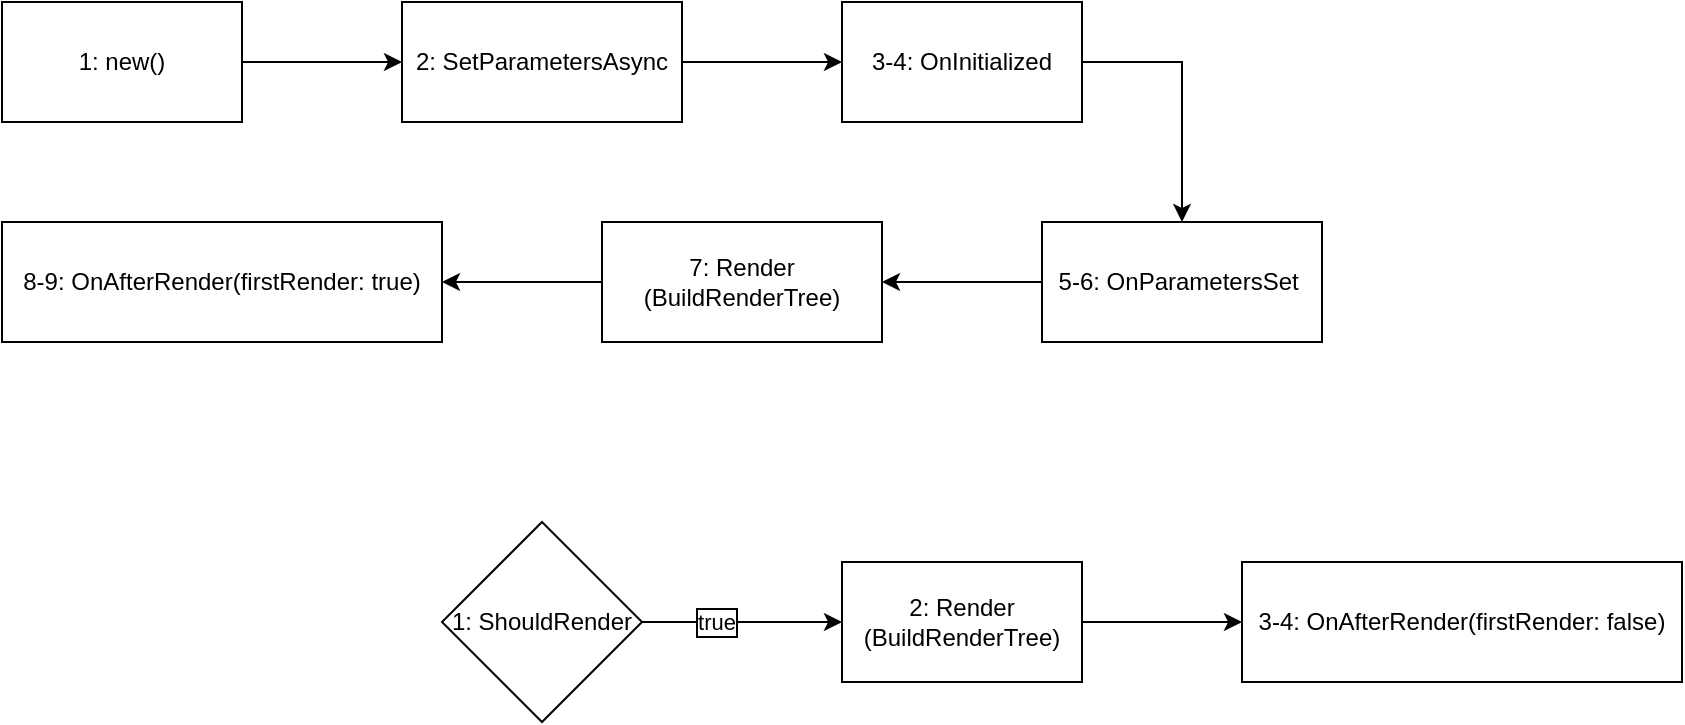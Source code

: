 <mxfile version="14.0.1" type="google" pages="2"><diagram id="kfFbmabrpQI2QPI95YD_" name="Blazor Lifecycle"><mxGraphModel dx="1822" dy="804" grid="1" gridSize="10" guides="1" tooltips="1" connect="1" arrows="1" fold="1" page="0" pageScale="1" pageWidth="850" pageHeight="1100" math="0" shadow="0"><root><mxCell id="0"/><mxCell id="1" parent="0"/><mxCell id="4UmyP0wTk6ItMPKPrBVh-3" value="" style="edgeStyle=orthogonalEdgeStyle;rounded=0;orthogonalLoop=1;jettySize=auto;html=1;" parent="1" source="4UmyP0wTk6ItMPKPrBVh-1" target="4UmyP0wTk6ItMPKPrBVh-2" edge="1"><mxGeometry relative="1" as="geometry"/></mxCell><mxCell id="4UmyP0wTk6ItMPKPrBVh-4" value="true" style="edgeLabel;html=1;align=center;verticalAlign=middle;resizable=0;points=[];labelBorderColor=#000000;" parent="4UmyP0wTk6ItMPKPrBVh-3" vertex="1" connectable="0"><mxGeometry x="-0.26" relative="1" as="geometry"><mxPoint as="offset"/></mxGeometry></mxCell><mxCell id="4UmyP0wTk6ItMPKPrBVh-1" value="&lt;div&gt;1: ShouldRender&lt;/div&gt;" style="rhombus;whiteSpace=wrap;html=1;" parent="1" vertex="1"><mxGeometry x="80" y="460" width="100" height="100" as="geometry"/></mxCell><mxCell id="4UmyP0wTk6ItMPKPrBVh-8" value="" style="edgeStyle=orthogonalEdgeStyle;rounded=0;orthogonalLoop=1;jettySize=auto;html=1;" parent="1" source="4UmyP0wTk6ItMPKPrBVh-2" target="4UmyP0wTk6ItMPKPrBVh-7" edge="1"><mxGeometry relative="1" as="geometry"/></mxCell><mxCell id="4UmyP0wTk6ItMPKPrBVh-2" value="2: Render&lt;br&gt;(BuildRenderTree)" style="rounded=0;whiteSpace=wrap;html=1;" parent="1" vertex="1"><mxGeometry x="280" y="480" width="120" height="60" as="geometry"/></mxCell><mxCell id="4UmyP0wTk6ItMPKPrBVh-7" value="3-4: OnAfterRender(firstRender: false)" style="whiteSpace=wrap;html=1;rounded=0;" parent="1" vertex="1"><mxGeometry x="480" y="480" width="220" height="60" as="geometry"/></mxCell><mxCell id="4UmyP0wTk6ItMPKPrBVh-12" value="" style="edgeStyle=orthogonalEdgeStyle;rounded=0;orthogonalLoop=1;jettySize=auto;html=1;" parent="1" source="4UmyP0wTk6ItMPKPrBVh-13" target="4UmyP0wTk6ItMPKPrBVh-14" edge="1"><mxGeometry relative="1" as="geometry"/></mxCell><mxCell id="4UmyP0wTk6ItMPKPrBVh-13" value="2: SetParametersAsync" style="rounded=0;whiteSpace=wrap;html=1;" parent="1" vertex="1"><mxGeometry x="60" y="200" width="140" height="60" as="geometry"/></mxCell><mxCell id="4UmyP0wTk6ItMPKPrBVh-16" value="" style="edgeStyle=orthogonalEdgeStyle;rounded=0;orthogonalLoop=1;jettySize=auto;html=1;exitX=1;exitY=0.5;exitDx=0;exitDy=0;" parent="1" source="4UmyP0wTk6ItMPKPrBVh-14" target="4UmyP0wTk6ItMPKPrBVh-15" edge="1"><mxGeometry relative="1" as="geometry"/></mxCell><mxCell id="4UmyP0wTk6ItMPKPrBVh-14" value="3-4: OnInitialized" style="whiteSpace=wrap;html=1;rounded=0;" parent="1" vertex="1"><mxGeometry x="280" y="200" width="120" height="60" as="geometry"/></mxCell><mxCell id="4UmyP0wTk6ItMPKPrBVh-18" style="edgeStyle=orthogonalEdgeStyle;rounded=0;orthogonalLoop=1;jettySize=auto;html=1;" parent="1" source="4UmyP0wTk6ItMPKPrBVh-15" target="4UmyP0wTk6ItMPKPrBVh-17" edge="1"><mxGeometry relative="1" as="geometry"/></mxCell><mxCell id="4UmyP0wTk6ItMPKPrBVh-15" value="5-6: OnParametersSet&amp;nbsp;" style="whiteSpace=wrap;html=1;rounded=0;" parent="1" vertex="1"><mxGeometry x="380" y="310" width="140" height="60" as="geometry"/></mxCell><mxCell id="4UmyP0wTk6ItMPKPrBVh-20" value="" style="edgeStyle=orthogonalEdgeStyle;rounded=0;orthogonalLoop=1;jettySize=auto;html=1;" parent="1" source="4UmyP0wTk6ItMPKPrBVh-17" target="4UmyP0wTk6ItMPKPrBVh-19" edge="1"><mxGeometry relative="1" as="geometry"/></mxCell><mxCell id="4UmyP0wTk6ItMPKPrBVh-17" value="7: Render&lt;br&gt;(BuildRenderTree)" style="rounded=0;whiteSpace=wrap;html=1;" parent="1" vertex="1"><mxGeometry x="160" y="310" width="140" height="60" as="geometry"/></mxCell><mxCell id="4UmyP0wTk6ItMPKPrBVh-19" value="8-9: OnAfterRender(firstRender: true)" style="whiteSpace=wrap;html=1;rounded=0;" parent="1" vertex="1"><mxGeometry x="-140" y="310" width="220" height="60" as="geometry"/></mxCell><mxCell id="4UmyP0wTk6ItMPKPrBVh-22" style="edgeStyle=orthogonalEdgeStyle;rounded=0;orthogonalLoop=1;jettySize=auto;html=1;" parent="1" source="4UmyP0wTk6ItMPKPrBVh-21" target="4UmyP0wTk6ItMPKPrBVh-13" edge="1"><mxGeometry relative="1" as="geometry"/></mxCell><mxCell id="4UmyP0wTk6ItMPKPrBVh-21" value="1: new()" style="rounded=0;whiteSpace=wrap;html=1;" parent="1" vertex="1"><mxGeometry x="-140" y="200" width="120" height="60" as="geometry"/></mxCell></root></mxGraphModel></diagram><diagram id="v14BvqubUmxG3NQIy7OS" name="MVU"><mxGraphModel dx="1822" dy="804" grid="1" gridSize="10" guides="1" tooltips="1" connect="1" arrows="1" fold="1" page="0" pageScale="1" pageWidth="850" pageHeight="1100" math="0" shadow="0"><root><mxCell id="HLnCGCpq56712fp0L6xb-0"/><mxCell id="HLnCGCpq56712fp0L6xb-1" parent="HLnCGCpq56712fp0L6xb-0"/><mxCell id="HLnCGCpq56712fp0L6xb-19" value="" style="rounded=0;whiteSpace=wrap;html=1;labelBackgroundColor=none;strokeColor=#000000;dashed=1;fillColor=none;" parent="HLnCGCpq56712fp0L6xb-1" vertex="1"><mxGeometry x="-100" y="20" width="720" height="200" as="geometry"/></mxCell><mxCell id="HLnCGCpq56712fp0L6xb-2" value="The state is initialized" style="rounded=0;whiteSpace=wrap;html=1;" parent="HLnCGCpq56712fp0L6xb-1" vertex="1"><mxGeometry x="-360" y="80" width="120" height="60" as="geometry"/></mxCell><mxCell id="HLnCGCpq56712fp0L6xb-6" style="edgeStyle=orthogonalEdgeStyle;rounded=0;orthogonalLoop=1;jettySize=auto;html=1;" parent="HLnCGCpq56712fp0L6xb-1" source="HLnCGCpq56712fp0L6xb-2" target="HLnCGCpq56712fp0L6xb-9" edge="1"><mxGeometry relative="1" as="geometry"><mxPoint x="120" y="110" as="sourcePoint"/></mxGeometry></mxCell><mxCell id="HLnCGCpq56712fp0L6xb-10" value="Updates the current state" style="edgeLabel;html=1;align=center;verticalAlign=middle;resizable=0;points=[];labelBorderColor=#000000;" parent="HLnCGCpq56712fp0L6xb-6" vertex="1" connectable="0"><mxGeometry x="-0.25" relative="1" as="geometry"><mxPoint x="20" as="offset"/></mxGeometry></mxCell><mxCell id="HLnCGCpq56712fp0L6xb-8" style="edgeStyle=orthogonalEdgeStyle;rounded=0;orthogonalLoop=1;jettySize=auto;html=1;" parent="HLnCGCpq56712fp0L6xb-1" source="HLnCGCpq56712fp0L6xb-5" target="HLnCGCpq56712fp0L6xb-7" edge="1"><mxGeometry relative="1" as="geometry"/></mxCell><mxCell id="HLnCGCpq56712fp0L6xb-11" value="An action is dispatched" style="edgeLabel;html=1;align=center;verticalAlign=middle;resizable=0;points=[];labelBorderColor=#000000;" parent="HLnCGCpq56712fp0L6xb-8" vertex="1" connectable="0"><mxGeometry x="-0.695" y="3" relative="1" as="geometry"><mxPoint x="56" y="3" as="offset"/></mxGeometry></mxCell><mxCell id="HLnCGCpq56712fp0L6xb-5" value="The UI (component)&lt;br&gt;is rendered using the current state" style="rounded=0;whiteSpace=wrap;html=1;" parent="HLnCGCpq56712fp0L6xb-1" vertex="1"><mxGeometry x="200" y="80" width="120" height="60" as="geometry"/></mxCell><mxCell id="HLnCGCpq56712fp0L6xb-12" style="edgeStyle=orthogonalEdgeStyle;rounded=0;orthogonalLoop=1;jettySize=auto;html=1;entryX=0.5;entryY=1;entryDx=0;entryDy=0;exitX=0.5;exitY=1;exitDx=0;exitDy=0;" parent="HLnCGCpq56712fp0L6xb-1" source="HLnCGCpq56712fp0L6xb-7" target="HLnCGCpq56712fp0L6xb-9" edge="1"><mxGeometry relative="1" as="geometry"><Array as="points"><mxPoint x="540" y="200"/><mxPoint x="-20" y="200"/></Array></mxGeometry></mxCell><mxCell id="HLnCGCpq56712fp0L6xb-13" value="Update the current state" style="edgeLabel;html=1;align=center;verticalAlign=middle;resizable=0;points=[];labelBorderColor=#000000;" parent="HLnCGCpq56712fp0L6xb-12" vertex="1" connectable="0"><mxGeometry x="0.141" y="-1" relative="1" as="geometry"><mxPoint x="48" as="offset"/></mxGeometry></mxCell><mxCell id="HLnCGCpq56712fp0L6xb-7" value="The reducer creates the new state" style="rounded=0;whiteSpace=wrap;html=1;" parent="HLnCGCpq56712fp0L6xb-1" vertex="1"><mxGeometry x="480" y="80" width="120" height="60" as="geometry"/></mxCell><mxCell id="HLnCGCpq56712fp0L6xb-14" style="edgeStyle=orthogonalEdgeStyle;rounded=0;orthogonalLoop=1;jettySize=auto;html=1;" parent="HLnCGCpq56712fp0L6xb-1" source="HLnCGCpq56712fp0L6xb-9" target="HLnCGCpq56712fp0L6xb-5" edge="1"><mxGeometry relative="1" as="geometry"><Array as="points"><mxPoint x="120" y="110"/><mxPoint x="120" y="110"/></Array></mxGeometry></mxCell><mxCell id="HLnCGCpq56712fp0L6xb-15" value="Notify" style="edgeLabel;html=1;align=center;verticalAlign=middle;resizable=0;points=[];labelBorderColor=#000000;" parent="HLnCGCpq56712fp0L6xb-14" vertex="1" connectable="0"><mxGeometry x="-0.25" y="-1" relative="1" as="geometry"><mxPoint x="15" y="-1" as="offset"/></mxGeometry></mxCell><mxCell id="HLnCGCpq56712fp0L6xb-9" value="Current state" style="rounded=0;whiteSpace=wrap;html=1;" parent="HLnCGCpq56712fp0L6xb-1" vertex="1"><mxGeometry x="-80" y="80" width="120" height="60" as="geometry"/></mxCell><mxCell id="HLnCGCpq56712fp0L6xb-16" value="State&lt;br&gt;(Model)" style="text;html=1;align=center;verticalAlign=middle;resizable=0;points=[];autosize=1;labelBorderColor=none;labelBackgroundColor=none;spacingTop=0;spacing=2;fontStyle=1" parent="HLnCGCpq56712fp0L6xb-1" vertex="1"><mxGeometry x="-50" y="30" width="60" height="40" as="geometry"/></mxCell><mxCell id="HLnCGCpq56712fp0L6xb-17" value="Component&lt;br&gt;(View)" style="text;html=1;align=center;verticalAlign=middle;resizable=0;points=[];autosize=1;labelBorderColor=none;labelBackgroundColor=none;spacingTop=0;spacing=2;fontStyle=1" parent="HLnCGCpq56712fp0L6xb-1" vertex="1"><mxGeometry x="215" y="30" width="90" height="40" as="geometry"/></mxCell><mxCell id="HLnCGCpq56712fp0L6xb-18" value="Reducer&lt;br&gt;(Update)" style="text;html=1;align=center;verticalAlign=middle;resizable=0;points=[];autosize=1;labelBorderColor=none;labelBackgroundColor=none;spacingTop=0;spacing=2;fontStyle=1" parent="HLnCGCpq56712fp0L6xb-1" vertex="1"><mxGeometry x="505" y="30" width="70" height="40" as="geometry"/></mxCell><mxCell id="HLnCGCpq56712fp0L6xb-21" style="edgeStyle=orthogonalEdgeStyle;rounded=0;orthogonalLoop=1;jettySize=auto;html=1;" parent="HLnCGCpq56712fp0L6xb-1" source="HLnCGCpq56712fp0L6xb-20" edge="1"><mxGeometry relative="1" as="geometry"><mxPoint x="400" y="120" as="targetPoint"/></mxGeometry></mxCell><mxCell id="HLnCGCpq56712fp0L6xb-20" value="&lt;span style=&quot;font-size: 11px&quot;&gt;An interaction occurred&lt;/span&gt;" style="text;html=1;align=center;verticalAlign=middle;resizable=0;points=[];autosize=1;" parent="HLnCGCpq56712fp0L6xb-1" vertex="1"><mxGeometry x="335" y="150" width="130" height="20" as="geometry"/></mxCell></root></mxGraphModel></diagram></mxfile>